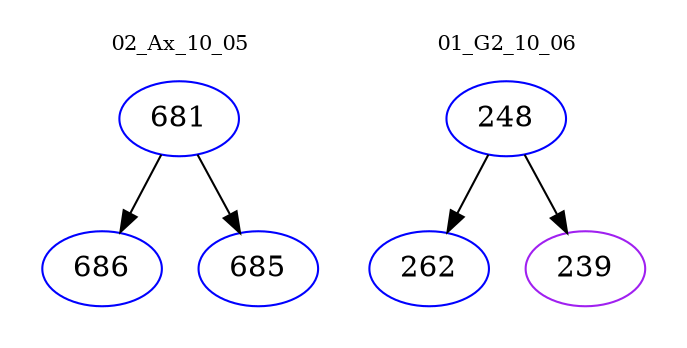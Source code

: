 digraph{
subgraph cluster_0 {
color = white
label = "02_Ax_10_05";
fontsize=10;
T0_681 [label="681", color="blue"]
T0_681 -> T0_686 [color="black"]
T0_686 [label="686", color="blue"]
T0_681 -> T0_685 [color="black"]
T0_685 [label="685", color="blue"]
}
subgraph cluster_1 {
color = white
label = "01_G2_10_06";
fontsize=10;
T1_248 [label="248", color="blue"]
T1_248 -> T1_262 [color="black"]
T1_262 [label="262", color="blue"]
T1_248 -> T1_239 [color="black"]
T1_239 [label="239", color="purple"]
}
}
